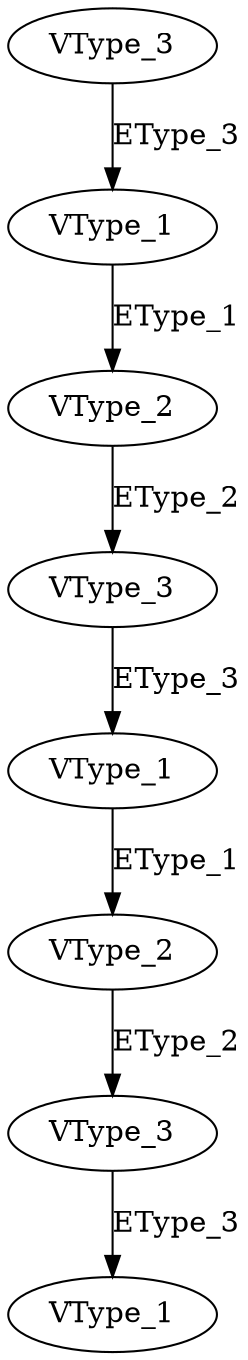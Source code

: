 digraph N3_M3_k7_view2 {
 1 [label="VType_3"];
 2 [label="VType_1"];
 3 [label="VType_2"];
 4 [label="VType_3"];
 5 [label="VType_1"];
 6 [label="VType_2"];
 7 [label="VType_3"];
 8 [label="VType_1"];

 1 -> 2 [label="EType_3"];
 2 -> 3 [label="EType_1"];
 3 -> 4 [label="EType_2"];
 4 -> 5 [label="EType_3"];
 5 -> 6 [label="EType_1"];
 6 -> 7 [label="EType_2"];
 7 -> 8 [label="EType_3"];
}
